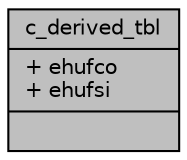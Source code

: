digraph "c_derived_tbl"
{
 // INTERACTIVE_SVG=YES
  edge [fontname="Helvetica",fontsize="10",labelfontname="Helvetica",labelfontsize="10"];
  node [fontname="Helvetica",fontsize="10",shape=record];
  Node1 [label="{c_derived_tbl\n|+ ehufco\l+ ehufsi\l|}",height=0.2,width=0.4,color="black", fillcolor="grey75", style="filled", fontcolor="black"];
}
